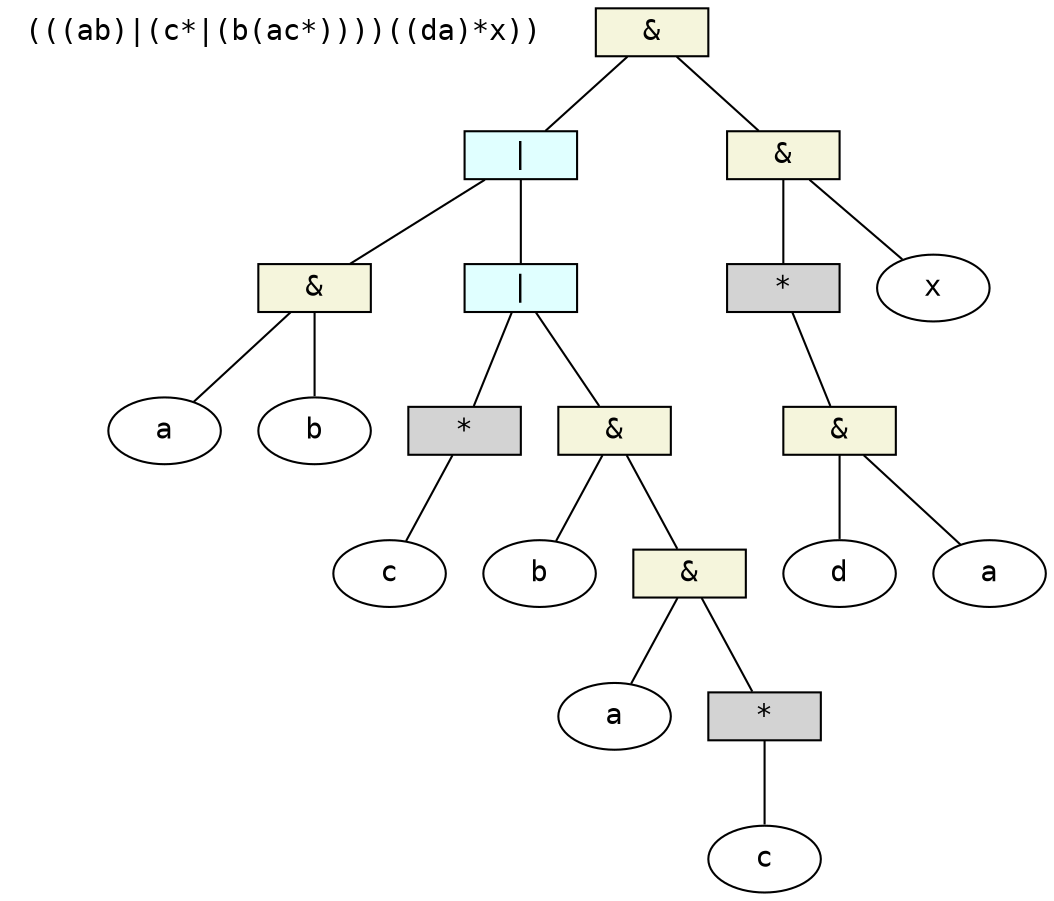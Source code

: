 digraph Ast {
node [shape=box,style=filled,height=.2,fontname=Courier];
edge [arrowhead=none];
0 [color=white,label="(((ab)|(c*|(b(ac*))))((da)*x))"];
366712642 [fillcolor=beige,label="&"];
366712642 -> 1829164700;
366712642 -> 2018699554;
1829164700 [fillcolor=lightcyan,label="|"];
1829164700 -> 1311053135;
1829164700 -> 118352462;
1311053135 [fillcolor=beige,label="&"];
1311053135 -> 1550089733;
1311053135 -> 865113938;
1550089733 [shape=ellipse,style=solid,label="a"];
865113938 [shape=ellipse,style=solid,label="b"];
118352462 [fillcolor=lightcyan,label="|"];
118352462 -> 1442407170;
118352462 -> 1028566121;
1442407170 [label="*"];
1442407170 -> 1118140819;
1118140819 [shape=ellipse,style=solid,label="c"];
1028566121 [fillcolor=beige,label="&"];
1028566121 -> 1975012498;
1028566121 -> 1808253012;
1975012498 [shape=ellipse,style=solid,label="b"];
1808253012 [fillcolor=beige,label="&"];
1808253012 -> 589431969;
1808253012 -> 1252169911;
589431969 [shape=ellipse,style=solid,label="a"];
1252169911 [label="*"];
1252169911 -> 2101973421;
2101973421 [shape=ellipse,style=solid,label="c"];
2018699554 [fillcolor=beige,label="&"];
2018699554 -> 685325104;
2018699554 -> 460141958;
685325104 [label="*"];
685325104 -> 1163157884;
1163157884 [fillcolor=beige,label="&"];
1163157884 -> 1956725890;
1163157884 -> 356573597;
1956725890 [shape=ellipse,style=solid,label="d"];
356573597 [shape=ellipse,style=solid,label="a"];
460141958 [shape=ellipse,style=solid,label="x"];
}
